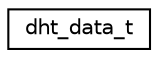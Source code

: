 digraph "Graphical Class Hierarchy"
{
 // LATEX_PDF_SIZE
  edge [fontname="Helvetica",fontsize="10",labelfontname="Helvetica",labelfontsize="10"];
  node [fontname="Helvetica",fontsize="10",shape=record];
  rankdir="LR";
  Node0 [label="dht_data_t",height=0.2,width=0.4,color="black", fillcolor="white", style="filled",URL="$structdht__data__t.html",tooltip="Data type for storing DHT sensor readings."];
}

